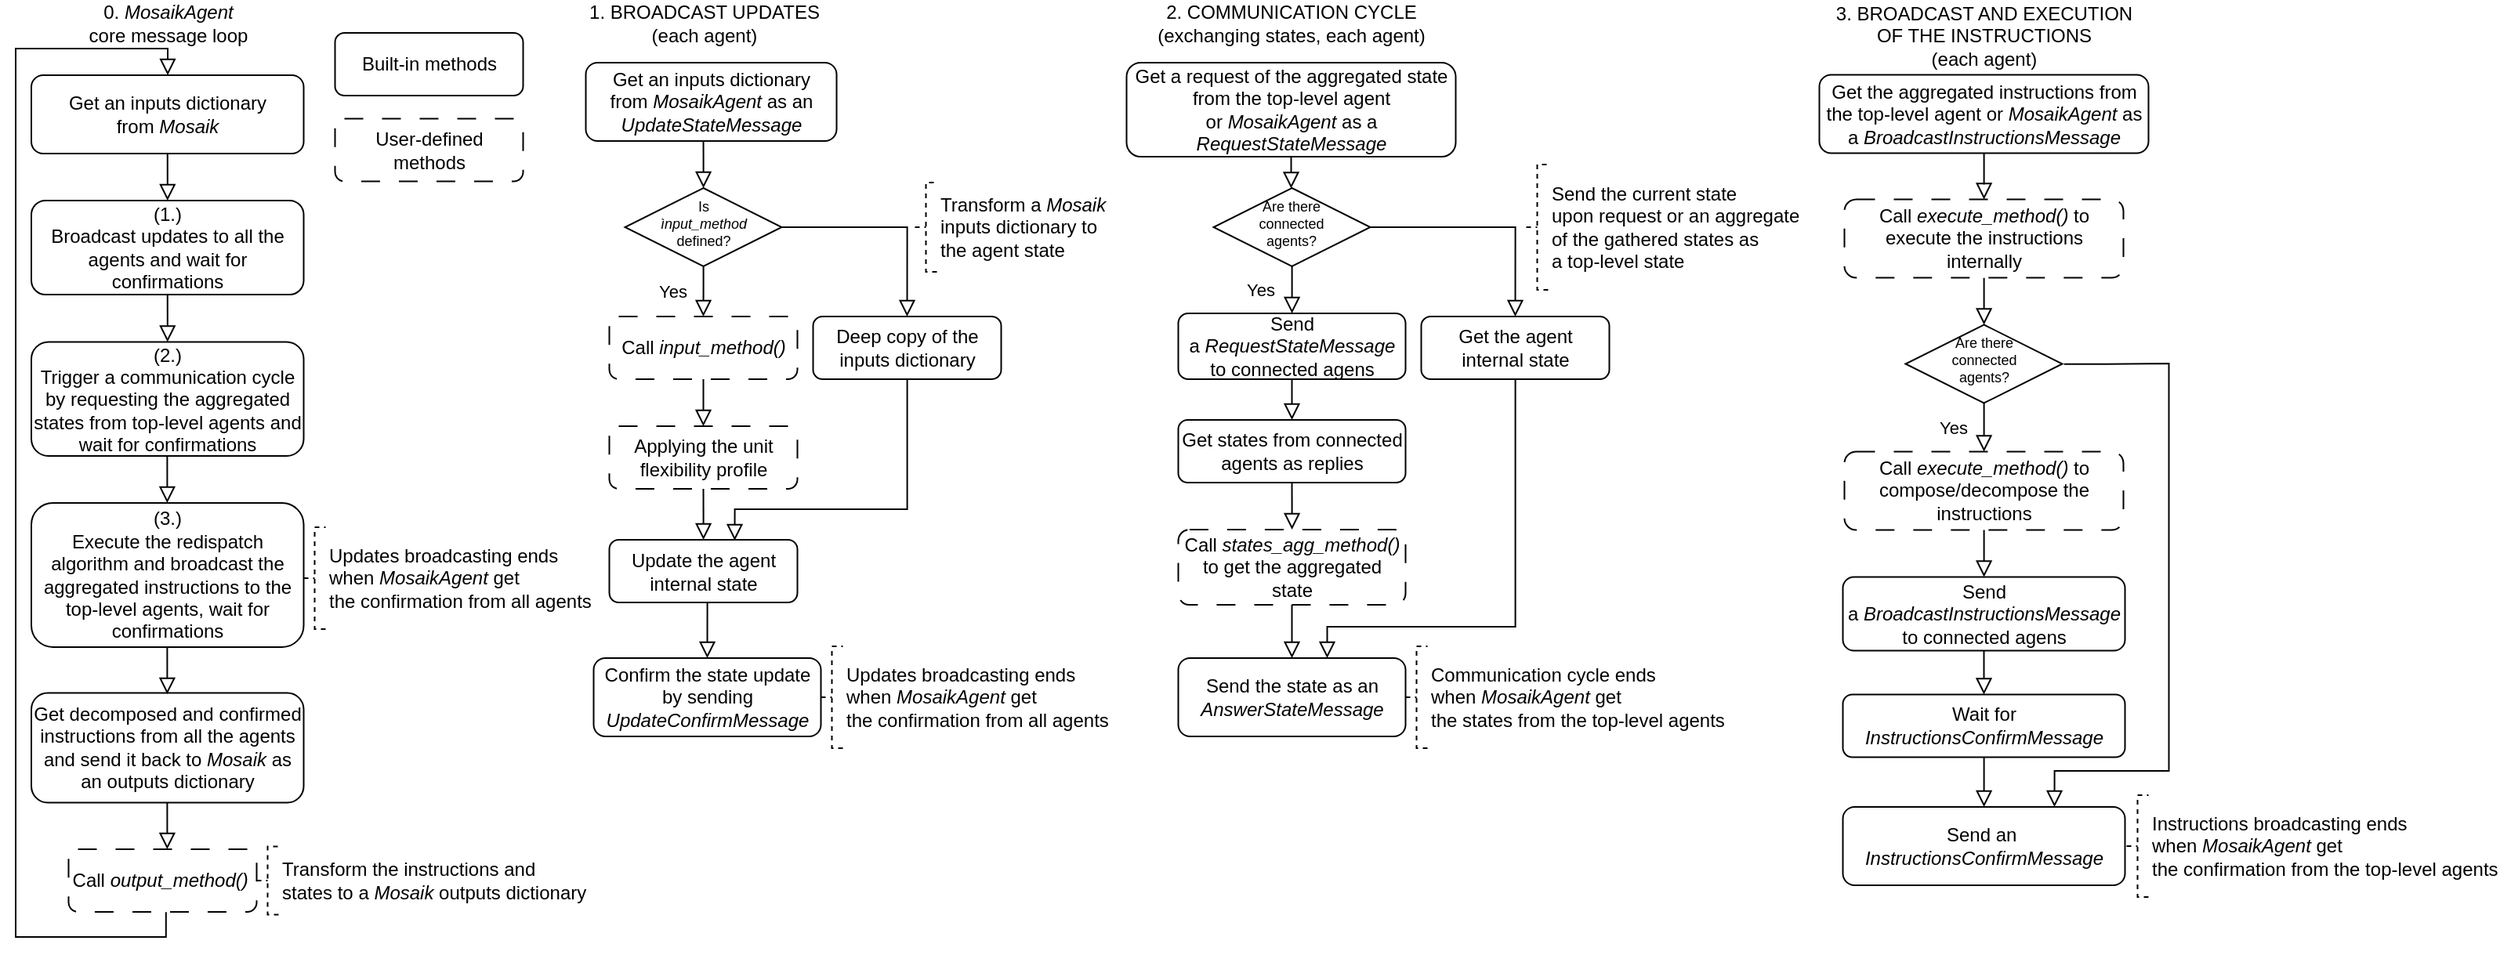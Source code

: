 <mxfile version="24.0.7" type="google">
  <diagram id="C5RBs43oDa-KdzZeNtuy" name="Page-1">
    <mxGraphModel grid="1" page="1" gridSize="10" guides="1" tooltips="1" connect="1" arrows="1" fold="1" pageScale="1" pageWidth="827" pageHeight="1169" math="0" shadow="0">
      <root>
        <mxCell id="WIyWlLk6GJQsqaUBKTNV-0" />
        <mxCell id="WIyWlLk6GJQsqaUBKTNV-1" parent="WIyWlLk6GJQsqaUBKTNV-0" />
        <mxCell id="WIyWlLk6GJQsqaUBKTNV-2" value="" style="rounded=0;html=1;jettySize=auto;orthogonalLoop=1;fontSize=11;endArrow=block;endFill=0;endSize=8;strokeWidth=1;shadow=0;labelBackgroundColor=none;edgeStyle=orthogonalEdgeStyle;" edge="1" parent="WIyWlLk6GJQsqaUBKTNV-1" target="WIyWlLk6GJQsqaUBKTNV-6">
          <mxGeometry relative="1" as="geometry">
            <mxPoint x="438.75" y="99" as="sourcePoint" />
            <Array as="points">
              <mxPoint x="438.75" y="109" />
              <mxPoint x="438.75" y="109" />
            </Array>
          </mxGeometry>
        </mxCell>
        <mxCell id="WIyWlLk6GJQsqaUBKTNV-3" value="Get an inputs dictionary from&amp;nbsp;&lt;i&gt;MosaikAgent&lt;/i&gt; as an &lt;i&gt;UpdateStateMessage&lt;/i&gt;" style="rounded=1;whiteSpace=wrap;html=1;fontSize=12;glass=0;strokeWidth=1;shadow=0;" vertex="1" parent="WIyWlLk6GJQsqaUBKTNV-1">
          <mxGeometry x="363.75" y="49" width="160" height="50" as="geometry" />
        </mxCell>
        <mxCell id="WIyWlLk6GJQsqaUBKTNV-4" value="Yes" style="rounded=0;html=1;jettySize=auto;orthogonalLoop=1;fontSize=11;endArrow=block;endFill=0;endSize=8;strokeWidth=1;shadow=0;labelBackgroundColor=none;edgeStyle=orthogonalEdgeStyle;entryX=0.5;entryY=0;entryDx=0;entryDy=0;" edge="1" parent="WIyWlLk6GJQsqaUBKTNV-1" source="WIyWlLk6GJQsqaUBKTNV-6" target="M986s-uAl8-HxZb4WaMM-0">
          <mxGeometry y="20" relative="1" as="geometry">
            <mxPoint as="offset" />
            <mxPoint x="518.75" y="259" as="targetPoint" />
            <Array as="points" />
          </mxGeometry>
        </mxCell>
        <mxCell id="WIyWlLk6GJQsqaUBKTNV-5" value="" style="edgeStyle=orthogonalEdgeStyle;rounded=0;html=1;jettySize=auto;orthogonalLoop=1;fontSize=11;endArrow=block;endFill=0;endSize=8;strokeWidth=1;shadow=0;labelBackgroundColor=none;entryX=0.5;entryY=0;entryDx=0;entryDy=0;" edge="1" parent="WIyWlLk6GJQsqaUBKTNV-1" source="WIyWlLk6GJQsqaUBKTNV-6" target="WIyWlLk6GJQsqaUBKTNV-7">
          <mxGeometry y="10" relative="1" as="geometry">
            <mxPoint as="offset" />
          </mxGeometry>
        </mxCell>
        <mxCell id="WIyWlLk6GJQsqaUBKTNV-6" value="Is&lt;br style=&quot;font-size: 9px;&quot;&gt;&lt;i style=&quot;font-size: 9px;&quot;&gt;ìnput_method&lt;/i&gt; defined?" style="rhombus;whiteSpace=wrap;html=1;shadow=0;fontFamily=Helvetica;fontSize=9;align=center;strokeWidth=1;spacing=6;spacingTop=-4;" vertex="1" parent="WIyWlLk6GJQsqaUBKTNV-1">
          <mxGeometry x="388.75" y="129" width="100" height="50" as="geometry" />
        </mxCell>
        <mxCell id="WIyWlLk6GJQsqaUBKTNV-7" value="Deep copy of the inputs dictionary" style="rounded=1;whiteSpace=wrap;html=1;fontSize=12;glass=0;strokeWidth=1;shadow=0;" vertex="1" parent="WIyWlLk6GJQsqaUBKTNV-1">
          <mxGeometry x="508.75" y="211" width="120" height="40" as="geometry" />
        </mxCell>
        <mxCell id="M986s-uAl8-HxZb4WaMM-0" value="Call &lt;i&gt;input_method()&lt;/i&gt;" style="rounded=1;whiteSpace=wrap;html=1;fontSize=12;glass=0;strokeWidth=1;shadow=0;dashed=1;dashPattern=12 12;" vertex="1" parent="WIyWlLk6GJQsqaUBKTNV-1">
          <mxGeometry x="378.75" y="211" width="120" height="40" as="geometry" />
        </mxCell>
        <mxCell id="M986s-uAl8-HxZb4WaMM-1" value="Confirm the state update by sending &lt;i&gt;UpdateConfirmMessage&lt;/i&gt;" style="rounded=1;whiteSpace=wrap;html=1;fontSize=12;glass=0;strokeWidth=1;shadow=0;" vertex="1" parent="WIyWlLk6GJQsqaUBKTNV-1">
          <mxGeometry x="368.75" y="429" width="145" height="50" as="geometry" />
        </mxCell>
        <mxCell id="M986s-uAl8-HxZb4WaMM-2" value="Transform a &lt;i&gt;Mosaik &lt;/i&gt;&lt;br&gt;inputs dictionary to&lt;br&gt;the agent state" style="strokeWidth=1;html=1;shape=mxgraph.flowchart.annotation_2;align=left;labelPosition=right;pointerEvents=1;dashed=1;rotation=0;flipV=0;flipH=1;direction=west;" vertex="1" parent="WIyWlLk6GJQsqaUBKTNV-1">
          <mxGeometry x="573.75" y="125.5" width="14" height="57" as="geometry" />
        </mxCell>
        <mxCell id="M986s-uAl8-HxZb4WaMM-3" value="Applying the unit flexibility profile" style="rounded=1;whiteSpace=wrap;html=1;fontSize=12;glass=0;strokeWidth=1;shadow=0;dashed=1;dashPattern=12 12;" vertex="1" parent="WIyWlLk6GJQsqaUBKTNV-1">
          <mxGeometry x="378.75" y="281" width="120" height="40" as="geometry" />
        </mxCell>
        <mxCell id="M986s-uAl8-HxZb4WaMM-4" value="" style="rounded=0;html=1;jettySize=auto;orthogonalLoop=1;fontSize=11;endArrow=block;endFill=0;endSize=8;strokeWidth=1;shadow=0;labelBackgroundColor=none;edgeStyle=orthogonalEdgeStyle;exitX=0.5;exitY=1;exitDx=0;exitDy=0;entryX=0.5;entryY=0;entryDx=0;entryDy=0;" edge="1" parent="WIyWlLk6GJQsqaUBKTNV-1" source="M986s-uAl8-HxZb4WaMM-0" target="M986s-uAl8-HxZb4WaMM-3">
          <mxGeometry relative="1" as="geometry">
            <mxPoint x="448.75" y="109" as="sourcePoint" />
            <mxPoint x="448.75" y="141" as="targetPoint" />
          </mxGeometry>
        </mxCell>
        <mxCell id="M986s-uAl8-HxZb4WaMM-5" value="Update the agent internal state" style="rounded=1;whiteSpace=wrap;html=1;fontSize=12;glass=0;strokeWidth=1;shadow=0;" vertex="1" parent="WIyWlLk6GJQsqaUBKTNV-1">
          <mxGeometry x="378.75" y="353.5" width="120" height="40" as="geometry" />
        </mxCell>
        <mxCell id="M986s-uAl8-HxZb4WaMM-6" value="" style="rounded=0;html=1;jettySize=auto;orthogonalLoop=1;fontSize=11;endArrow=block;endFill=0;endSize=8;strokeWidth=1;shadow=0;labelBackgroundColor=none;edgeStyle=orthogonalEdgeStyle;exitX=0.5;exitY=1;exitDx=0;exitDy=0;" edge="1" parent="WIyWlLk6GJQsqaUBKTNV-1" source="M986s-uAl8-HxZb4WaMM-3" target="M986s-uAl8-HxZb4WaMM-5">
          <mxGeometry relative="1" as="geometry">
            <mxPoint x="448.75" y="261" as="sourcePoint" />
            <mxPoint x="448.75" y="291" as="targetPoint" />
          </mxGeometry>
        </mxCell>
        <mxCell id="M986s-uAl8-HxZb4WaMM-8" value="" style="rounded=0;html=1;jettySize=auto;orthogonalLoop=1;fontSize=11;endArrow=block;endFill=0;endSize=8;strokeWidth=1;shadow=0;labelBackgroundColor=none;edgeStyle=orthogonalEdgeStyle;exitX=0.5;exitY=1;exitDx=0;exitDy=0;entryX=0.5;entryY=0;entryDx=0;entryDy=0;" edge="1" parent="WIyWlLk6GJQsqaUBKTNV-1" source="M986s-uAl8-HxZb4WaMM-5" target="M986s-uAl8-HxZb4WaMM-1">
          <mxGeometry relative="1" as="geometry">
            <mxPoint x="438.75" y="333.5" as="sourcePoint" />
            <mxPoint x="438.75" y="363.5" as="targetPoint" />
          </mxGeometry>
        </mxCell>
        <mxCell id="M986s-uAl8-HxZb4WaMM-10" value="" style="edgeStyle=orthogonalEdgeStyle;rounded=0;html=1;jettySize=auto;orthogonalLoop=1;fontSize=11;endArrow=block;endFill=0;endSize=8;strokeWidth=1;shadow=0;labelBackgroundColor=none;" edge="1" parent="WIyWlLk6GJQsqaUBKTNV-1" source="WIyWlLk6GJQsqaUBKTNV-7">
          <mxGeometry y="10" relative="1" as="geometry">
            <mxPoint as="offset" />
            <mxPoint x="568.798" y="254" as="sourcePoint" />
            <mxPoint x="458.75" y="354" as="targetPoint" />
            <Array as="points">
              <mxPoint x="568.75" y="334" />
              <mxPoint x="458.75" y="334" />
            </Array>
          </mxGeometry>
        </mxCell>
        <mxCell id="M986s-uAl8-HxZb4WaMM-11" value="1. BROADCAST UPDATES&lt;br&gt;(each agent)" style="text;html=1;strokeColor=none;fillColor=none;align=center;verticalAlign=middle;whiteSpace=wrap;rounded=0;" vertex="1" parent="WIyWlLk6GJQsqaUBKTNV-1">
          <mxGeometry x="357.5" y="9" width="162.5" height="30" as="geometry" />
        </mxCell>
        <mxCell id="M986s-uAl8-HxZb4WaMM-15" value="" style="rounded=0;html=1;jettySize=auto;orthogonalLoop=1;fontSize=11;endArrow=block;endFill=0;endSize=8;strokeWidth=1;shadow=0;labelBackgroundColor=none;edgeStyle=orthogonalEdgeStyle;" edge="1" parent="WIyWlLk6GJQsqaUBKTNV-1" source="M986s-uAl8-HxZb4WaMM-16" target="M986s-uAl8-HxZb4WaMM-19">
          <mxGeometry relative="1" as="geometry">
            <Array as="points">
              <mxPoint x="785.75" y="109" />
              <mxPoint x="785.75" y="109" />
            </Array>
          </mxGeometry>
        </mxCell>
        <mxCell id="M986s-uAl8-HxZb4WaMM-16" value="Get a request of the aggregated state from the top-level agent or&amp;nbsp;&lt;i&gt;MosaikAgent&lt;/i&gt; as a &lt;i&gt;RequestStateMessage&lt;/i&gt;" style="rounded=1;whiteSpace=wrap;html=1;fontSize=12;glass=0;strokeWidth=1;shadow=0;" vertex="1" parent="WIyWlLk6GJQsqaUBKTNV-1">
          <mxGeometry x="708.75" y="49" width="210" height="60" as="geometry" />
        </mxCell>
        <mxCell id="M986s-uAl8-HxZb4WaMM-17" value="Yes" style="rounded=0;html=1;jettySize=auto;orthogonalLoop=1;fontSize=11;endArrow=block;endFill=0;endSize=8;strokeWidth=1;shadow=0;labelBackgroundColor=none;edgeStyle=orthogonalEdgeStyle;" edge="1" parent="WIyWlLk6GJQsqaUBKTNV-1" source="M986s-uAl8-HxZb4WaMM-19" target="M986s-uAl8-HxZb4WaMM-21">
          <mxGeometry y="20" relative="1" as="geometry">
            <mxPoint as="offset" />
            <mxPoint x="881.75" y="259" as="targetPoint" />
            <Array as="points" />
          </mxGeometry>
        </mxCell>
        <mxCell id="M986s-uAl8-HxZb4WaMM-18" value="" style="edgeStyle=orthogonalEdgeStyle;rounded=0;html=1;jettySize=auto;orthogonalLoop=1;fontSize=11;endArrow=block;endFill=0;endSize=8;strokeWidth=1;shadow=0;labelBackgroundColor=none;entryX=0.5;entryY=0;entryDx=0;entryDy=0;" edge="1" parent="WIyWlLk6GJQsqaUBKTNV-1" source="M986s-uAl8-HxZb4WaMM-19" target="M986s-uAl8-HxZb4WaMM-20">
          <mxGeometry y="10" relative="1" as="geometry">
            <mxPoint as="offset" />
          </mxGeometry>
        </mxCell>
        <mxCell id="M986s-uAl8-HxZb4WaMM-19" value="Are there&lt;br&gt;connected &lt;br style=&quot;font-size: 9px;&quot;&gt;agents?" style="rhombus;whiteSpace=wrap;html=1;shadow=0;fontFamily=Helvetica;fontSize=9;align=center;strokeWidth=1;spacing=6;spacingTop=-4;" vertex="1" parent="WIyWlLk6GJQsqaUBKTNV-1">
          <mxGeometry x="764.25" y="129" width="100" height="50" as="geometry" />
        </mxCell>
        <mxCell id="M986s-uAl8-HxZb4WaMM-20" value="Get the agent&lt;br&gt;internal state" style="rounded=1;whiteSpace=wrap;html=1;fontSize=12;glass=0;strokeWidth=1;shadow=0;" vertex="1" parent="WIyWlLk6GJQsqaUBKTNV-1">
          <mxGeometry x="896.75" y="211" width="120" height="40" as="geometry" />
        </mxCell>
        <mxCell id="M986s-uAl8-HxZb4WaMM-21" value="&lt;span style=&quot;border-color: var(--border-color); font-size: 12px;&quot;&gt;Send a&amp;nbsp;&lt;/span&gt;&lt;i style=&quot;border-color: var(--border-color); font-size: 12px;&quot;&gt;RequestStateMessage &lt;/i&gt;&lt;span style=&quot;border-color: var(--border-color); font-size: 12px;&quot;&gt;to connected agens&lt;/span&gt;" style="rounded=1;whiteSpace=wrap;html=1;fontSize=12;glass=0;strokeWidth=1;shadow=0;" vertex="1" parent="WIyWlLk6GJQsqaUBKTNV-1">
          <mxGeometry x="741.75" y="209" width="145" height="42" as="geometry" />
        </mxCell>
        <mxCell id="M986s-uAl8-HxZb4WaMM-22" value="Send the state as an &lt;i&gt;AnswerStateMessage&lt;/i&gt;" style="rounded=1;whiteSpace=wrap;html=1;fontSize=12;glass=0;strokeWidth=1;shadow=0;" vertex="1" parent="WIyWlLk6GJQsqaUBKTNV-1">
          <mxGeometry x="741.75" y="429" width="145" height="50" as="geometry" />
        </mxCell>
        <mxCell id="M986s-uAl8-HxZb4WaMM-23" value="Send the current state&lt;br&gt;upon request or an aggregate&lt;br&gt;of&amp;nbsp;the gathered states as &lt;br&gt;a top-level state" style="strokeWidth=1;html=1;shape=mxgraph.flowchart.annotation_2;align=left;labelPosition=right;pointerEvents=1;dashed=1;rotation=0;flipV=0;flipH=1;direction=west;" vertex="1" parent="WIyWlLk6GJQsqaUBKTNV-1">
          <mxGeometry x="963.75" y="114" width="14" height="80" as="geometry" />
        </mxCell>
        <mxCell id="M986s-uAl8-HxZb4WaMM-24" value="Get states from connected agents as replies" style="rounded=1;whiteSpace=wrap;html=1;fontSize=12;glass=0;strokeWidth=1;shadow=0;" vertex="1" parent="WIyWlLk6GJQsqaUBKTNV-1">
          <mxGeometry x="741.75" y="277" width="145" height="40" as="geometry" />
        </mxCell>
        <mxCell id="M986s-uAl8-HxZb4WaMM-25" value="" style="rounded=0;html=1;jettySize=auto;orthogonalLoop=1;fontSize=11;endArrow=block;endFill=0;endSize=8;strokeWidth=1;shadow=0;labelBackgroundColor=none;edgeStyle=orthogonalEdgeStyle;exitX=0.5;exitY=1;exitDx=0;exitDy=0;entryX=0.5;entryY=0;entryDx=0;entryDy=0;" edge="1" parent="WIyWlLk6GJQsqaUBKTNV-1" source="M986s-uAl8-HxZb4WaMM-21" target="M986s-uAl8-HxZb4WaMM-24">
          <mxGeometry relative="1" as="geometry">
            <mxPoint x="811.75" y="109" as="sourcePoint" />
            <mxPoint x="811.75" y="141" as="targetPoint" />
          </mxGeometry>
        </mxCell>
        <mxCell id="M986s-uAl8-HxZb4WaMM-26" value="Call &lt;i&gt;states_agg_method()&lt;/i&gt; to get the aggregated state" style="rounded=1;whiteSpace=wrap;html=1;fontSize=12;glass=0;strokeWidth=1;shadow=0;dashed=1;dashPattern=12 12;" vertex="1" parent="WIyWlLk6GJQsqaUBKTNV-1">
          <mxGeometry x="741.75" y="347" width="145" height="48" as="geometry" />
        </mxCell>
        <mxCell id="M986s-uAl8-HxZb4WaMM-27" value="" style="rounded=0;html=1;jettySize=auto;orthogonalLoop=1;fontSize=11;endArrow=block;endFill=0;endSize=8;strokeWidth=1;shadow=0;labelBackgroundColor=none;edgeStyle=orthogonalEdgeStyle;exitX=0.5;exitY=1;exitDx=0;exitDy=0;" edge="1" parent="WIyWlLk6GJQsqaUBKTNV-1" source="M986s-uAl8-HxZb4WaMM-24" target="M986s-uAl8-HxZb4WaMM-26">
          <mxGeometry relative="1" as="geometry">
            <mxPoint x="811.75" y="261" as="sourcePoint" />
            <mxPoint x="811.75" y="291" as="targetPoint" />
          </mxGeometry>
        </mxCell>
        <mxCell id="M986s-uAl8-HxZb4WaMM-28" value="" style="rounded=0;html=1;jettySize=auto;orthogonalLoop=1;fontSize=11;endArrow=block;endFill=0;endSize=8;strokeWidth=1;shadow=0;labelBackgroundColor=none;edgeStyle=orthogonalEdgeStyle;exitX=0.5;exitY=1;exitDx=0;exitDy=0;entryX=0.5;entryY=0;entryDx=0;entryDy=0;" edge="1" parent="WIyWlLk6GJQsqaUBKTNV-1" source="M986s-uAl8-HxZb4WaMM-26" target="M986s-uAl8-HxZb4WaMM-22">
          <mxGeometry relative="1" as="geometry">
            <mxPoint x="811.75" y="331" as="sourcePoint" />
            <mxPoint x="811.75" y="361" as="targetPoint" />
          </mxGeometry>
        </mxCell>
        <mxCell id="M986s-uAl8-HxZb4WaMM-29" value="" style="edgeStyle=orthogonalEdgeStyle;rounded=0;html=1;jettySize=auto;orthogonalLoop=1;fontSize=11;endArrow=block;endFill=0;endSize=8;strokeWidth=1;shadow=0;labelBackgroundColor=none;" edge="1" parent="WIyWlLk6GJQsqaUBKTNV-1" source="M986s-uAl8-HxZb4WaMM-20" target="M986s-uAl8-HxZb4WaMM-22">
          <mxGeometry y="10" relative="1" as="geometry">
            <mxPoint as="offset" />
            <mxPoint x="931.75" y="253" as="sourcePoint" />
            <mxPoint x="821.75" y="351" as="targetPoint" />
            <Array as="points">
              <mxPoint x="956.75" y="409" />
              <mxPoint x="836.75" y="409" />
            </Array>
          </mxGeometry>
        </mxCell>
        <mxCell id="M986s-uAl8-HxZb4WaMM-30" value="2. COMMUNICATION CYCLE&lt;br&gt;(exchanging states, each agent)" style="text;html=1;strokeColor=none;fillColor=none;align=center;verticalAlign=middle;whiteSpace=wrap;rounded=0;" vertex="1" parent="WIyWlLk6GJQsqaUBKTNV-1">
          <mxGeometry x="720" y="9" width="187.5" height="30" as="geometry" />
        </mxCell>
        <mxCell id="M986s-uAl8-HxZb4WaMM-31" value="User-defined methods" style="rounded=1;whiteSpace=wrap;html=1;fontSize=12;glass=0;strokeWidth=1;shadow=0;dashed=1;dashPattern=12 12;" vertex="1" parent="WIyWlLk6GJQsqaUBKTNV-1">
          <mxGeometry x="203.75" y="84.75" width="120" height="40" as="geometry" />
        </mxCell>
        <mxCell id="M986s-uAl8-HxZb4WaMM-32" value="Built-in methods" style="rounded=1;whiteSpace=wrap;html=1;fontSize=12;glass=0;strokeWidth=1;shadow=0;" vertex="1" parent="WIyWlLk6GJQsqaUBKTNV-1">
          <mxGeometry x="203.75" y="30" width="120" height="40" as="geometry" />
        </mxCell>
        <mxCell id="M986s-uAl8-HxZb4WaMM-33" value="Communication cycle ends&lt;br&gt;when &lt;i&gt;MosaikAgent&lt;/i&gt; get &lt;br&gt;the states from the top-level agents" style="strokeWidth=1;html=1;shape=mxgraph.flowchart.annotation_2;align=left;labelPosition=right;pointerEvents=1;dashed=1;rotation=0;flipV=0;flipH=1;direction=west;" vertex="1" parent="WIyWlLk6GJQsqaUBKTNV-1">
          <mxGeometry x="886.75" y="421.5" width="14" height="65" as="geometry" />
        </mxCell>
        <mxCell id="M986s-uAl8-HxZb4WaMM-34" value="Updates broadcasting ends&lt;br&gt;when &lt;i&gt;MosaikAgent&lt;/i&gt; get &lt;br&gt;the confirmation from all agents" style="strokeWidth=1;html=1;shape=mxgraph.flowchart.annotation_2;align=left;labelPosition=right;pointerEvents=1;dashed=1;rotation=0;flipV=0;flipH=1;direction=west;" vertex="1" parent="WIyWlLk6GJQsqaUBKTNV-1">
          <mxGeometry x="513.75" y="421.5" width="14" height="65" as="geometry" />
        </mxCell>
        <mxCell id="M986s-uAl8-HxZb4WaMM-36" value="Get the aggregated instructions from the top-level agent or &lt;i&gt;MosaikAgent&lt;/i&gt; as a&amp;nbsp;&lt;i&gt;BroadcastInstructionsMessage&lt;/i&gt;" style="rounded=1;whiteSpace=wrap;html=1;fontSize=12;glass=0;strokeWidth=1;shadow=0;" vertex="1" parent="WIyWlLk6GJQsqaUBKTNV-1">
          <mxGeometry x="1150.75" y="56.75" width="210" height="50" as="geometry" />
        </mxCell>
        <mxCell id="M986s-uAl8-HxZb4WaMM-37" value="Yes" style="rounded=0;html=1;jettySize=auto;orthogonalLoop=1;fontSize=11;endArrow=block;endFill=0;endSize=8;strokeWidth=1;shadow=0;labelBackgroundColor=none;edgeStyle=orthogonalEdgeStyle;" edge="1" parent="WIyWlLk6GJQsqaUBKTNV-1" source="M986s-uAl8-HxZb4WaMM-39" target="M986s-uAl8-HxZb4WaMM-52">
          <mxGeometry y="20" relative="1" as="geometry">
            <mxPoint as="offset" />
            <mxPoint x="1239.75" y="298.25" as="targetPoint" />
            <Array as="points" />
          </mxGeometry>
        </mxCell>
        <mxCell id="M986s-uAl8-HxZb4WaMM-38" value="" style="edgeStyle=orthogonalEdgeStyle;rounded=0;html=1;jettySize=auto;orthogonalLoop=1;fontSize=11;endArrow=block;endFill=0;endSize=8;strokeWidth=1;shadow=0;labelBackgroundColor=none;entryX=0.75;entryY=0;entryDx=0;entryDy=0;exitX=1.011;exitY=0.502;exitDx=0;exitDy=0;exitPerimeter=0;" edge="1" parent="WIyWlLk6GJQsqaUBKTNV-1" source="M986s-uAl8-HxZb4WaMM-39" target="M986s-uAl8-HxZb4WaMM-42">
          <mxGeometry y="10" relative="1" as="geometry">
            <mxPoint as="offset" />
            <mxPoint x="1323.75" y="241" as="sourcePoint" />
            <mxPoint x="1273.75" y="511" as="targetPoint" />
            <Array as="points">
              <mxPoint x="1333.75" y="241" />
              <mxPoint x="1373.75" y="241" />
              <mxPoint x="1373.75" y="501" />
              <mxPoint x="1300.75" y="501" />
            </Array>
          </mxGeometry>
        </mxCell>
        <mxCell id="M986s-uAl8-HxZb4WaMM-39" value="Are there&lt;br&gt;connected &lt;br style=&quot;font-size: 9px;&quot;&gt;agents?" style="rhombus;whiteSpace=wrap;html=1;shadow=0;fontFamily=Helvetica;fontSize=9;align=center;strokeWidth=1;spacing=6;spacingTop=-4;" vertex="1" parent="WIyWlLk6GJQsqaUBKTNV-1">
          <mxGeometry x="1205.75" y="216.25" width="100" height="50" as="geometry" />
        </mxCell>
        <mxCell id="M986s-uAl8-HxZb4WaMM-41" value="&lt;span style=&quot;border-color: var(--border-color); font-size: 12px;&quot;&gt;Send a&amp;nbsp;&lt;/span&gt;&lt;i style=&quot;border-color: var(--border-color); font-size: 12px;&quot;&gt;&lt;i style=&quot;border-color: var(--border-color);&quot;&gt;BroadcastInstructionsMessage&lt;br&gt;&lt;/i&gt;&lt;/i&gt;&lt;span style=&quot;border-color: var(--border-color); font-size: 12px;&quot;&gt;to connected agens&lt;/span&gt;" style="rounded=1;whiteSpace=wrap;html=1;fontSize=12;glass=0;strokeWidth=1;shadow=0;" vertex="1" parent="WIyWlLk6GJQsqaUBKTNV-1">
          <mxGeometry x="1165.75" y="377.25" width="180" height="47" as="geometry" />
        </mxCell>
        <mxCell id="M986s-uAl8-HxZb4WaMM-42" value="Send an&amp;nbsp;&lt;br&gt;&lt;i style=&quot;border-color: var(--border-color);&quot;&gt;InstructionsConfirmMessage&lt;/i&gt;" style="rounded=1;whiteSpace=wrap;html=1;fontSize=12;glass=0;strokeWidth=1;shadow=0;" vertex="1" parent="WIyWlLk6GJQsqaUBKTNV-1">
          <mxGeometry x="1165.75" y="524" width="180" height="50" as="geometry" />
        </mxCell>
        <mxCell id="M986s-uAl8-HxZb4WaMM-44" value="Wait for &lt;i&gt;InstructionsConfirmMessage&lt;/i&gt;" style="rounded=1;whiteSpace=wrap;html=1;fontSize=12;glass=0;strokeWidth=1;shadow=0;" vertex="1" parent="WIyWlLk6GJQsqaUBKTNV-1">
          <mxGeometry x="1165.75" y="452.25" width="180" height="40" as="geometry" />
        </mxCell>
        <mxCell id="M986s-uAl8-HxZb4WaMM-45" value="" style="rounded=0;html=1;jettySize=auto;orthogonalLoop=1;fontSize=11;endArrow=block;endFill=0;endSize=8;strokeWidth=1;shadow=0;labelBackgroundColor=none;edgeStyle=orthogonalEdgeStyle;exitX=0.5;exitY=1;exitDx=0;exitDy=0;entryX=0.5;entryY=0;entryDx=0;entryDy=0;" edge="1" parent="WIyWlLk6GJQsqaUBKTNV-1" source="M986s-uAl8-HxZb4WaMM-41" target="M986s-uAl8-HxZb4WaMM-44">
          <mxGeometry relative="1" as="geometry">
            <mxPoint x="1236.75" y="272.25" as="sourcePoint" />
            <mxPoint x="1236.75" y="304.25" as="targetPoint" />
          </mxGeometry>
        </mxCell>
        <mxCell id="M986s-uAl8-HxZb4WaMM-50" value="3. BROADCAST AND EXECUTION OF THE INSTRUCTIONS&lt;br&gt;(each agent)" style="text;html=1;strokeColor=none;fillColor=none;align=center;verticalAlign=middle;whiteSpace=wrap;rounded=0;" vertex="1" parent="WIyWlLk6GJQsqaUBKTNV-1">
          <mxGeometry x="1158" y="16.75" width="195.5" height="30" as="geometry" />
        </mxCell>
        <mxCell id="M986s-uAl8-HxZb4WaMM-51" value="Instructions broadcasting ends&lt;br&gt;when &lt;i&gt;MosaikAgent&lt;/i&gt; get &lt;br&gt;the confirmation from the top-level agents" style="strokeWidth=1;html=1;shape=mxgraph.flowchart.annotation_2;align=left;labelPosition=right;pointerEvents=1;dashed=1;rotation=0;flipV=0;flipH=1;direction=west;" vertex="1" parent="WIyWlLk6GJQsqaUBKTNV-1">
          <mxGeometry x="1346.75" y="516.5" width="14" height="65" as="geometry" />
        </mxCell>
        <mxCell id="M986s-uAl8-HxZb4WaMM-52" value="Call&amp;nbsp;&lt;i&gt;execute_method&lt;/i&gt;&lt;i&gt;() &lt;/i&gt;to compose/decompose the instructions" style="rounded=1;whiteSpace=wrap;html=1;fontSize=12;glass=0;strokeWidth=1;shadow=0;dashed=1;dashPattern=12 12;" vertex="1" parent="WIyWlLk6GJQsqaUBKTNV-1">
          <mxGeometry x="1166.75" y="297.25" width="178" height="50" as="geometry" />
        </mxCell>
        <mxCell id="M986s-uAl8-HxZb4WaMM-58" value="" style="rounded=0;html=1;jettySize=auto;orthogonalLoop=1;fontSize=11;endArrow=block;endFill=0;endSize=8;strokeWidth=1;shadow=0;labelBackgroundColor=none;edgeStyle=orthogonalEdgeStyle;" edge="1" parent="WIyWlLk6GJQsqaUBKTNV-1" source="M986s-uAl8-HxZb4WaMM-61" target="M986s-uAl8-HxZb4WaMM-39">
          <mxGeometry relative="1" as="geometry">
            <mxPoint x="1255.75" y="187.75" as="sourcePoint" />
            <mxPoint x="1239.59" y="218.75" as="targetPoint" />
          </mxGeometry>
        </mxCell>
        <mxCell id="M986s-uAl8-HxZb4WaMM-59" value="" style="rounded=0;html=1;jettySize=auto;orthogonalLoop=1;fontSize=11;endArrow=block;endFill=0;endSize=8;strokeWidth=1;shadow=0;labelBackgroundColor=none;edgeStyle=orthogonalEdgeStyle;" edge="1" parent="WIyWlLk6GJQsqaUBKTNV-1" source="M986s-uAl8-HxZb4WaMM-52" target="M986s-uAl8-HxZb4WaMM-41">
          <mxGeometry relative="1" as="geometry">
            <mxPoint x="1266.75" y="424.25" as="sourcePoint" />
            <mxPoint x="1249.75" y="450.25" as="targetPoint" />
          </mxGeometry>
        </mxCell>
        <mxCell id="M986s-uAl8-HxZb4WaMM-61" value="Call&amp;nbsp;&lt;i&gt;execute_method() &lt;/i&gt;to execute the instructions internally" style="rounded=1;whiteSpace=wrap;html=1;fontSize=12;glass=0;strokeWidth=1;shadow=0;dashed=1;dashPattern=12 12;" vertex="1" parent="WIyWlLk6GJQsqaUBKTNV-1">
          <mxGeometry x="1166.75" y="136.25" width="178" height="50" as="geometry" />
        </mxCell>
        <mxCell id="M986s-uAl8-HxZb4WaMM-62" value="" style="rounded=0;html=1;jettySize=auto;orthogonalLoop=1;fontSize=11;endArrow=block;endFill=0;endSize=8;strokeWidth=1;shadow=0;labelBackgroundColor=none;edgeStyle=orthogonalEdgeStyle;" edge="1" parent="WIyWlLk6GJQsqaUBKTNV-1" source="M986s-uAl8-HxZb4WaMM-36" target="M986s-uAl8-HxZb4WaMM-61">
          <mxGeometry relative="1" as="geometry">
            <mxPoint x="1262.75" y="193.75" as="sourcePoint" />
            <mxPoint x="1262.75" y="223.75" as="targetPoint" />
          </mxGeometry>
        </mxCell>
        <mxCell id="M986s-uAl8-HxZb4WaMM-63" value="" style="rounded=0;html=1;jettySize=auto;orthogonalLoop=1;fontSize=11;endArrow=block;endFill=0;endSize=8;strokeWidth=1;shadow=0;labelBackgroundColor=none;edgeStyle=orthogonalEdgeStyle;" edge="1" parent="WIyWlLk6GJQsqaUBKTNV-1" source="M986s-uAl8-HxZb4WaMM-44" target="M986s-uAl8-HxZb4WaMM-42">
          <mxGeometry relative="1" as="geometry">
            <mxPoint x="1243.75" y="501" as="sourcePoint" />
            <mxPoint x="1264.75" y="529" as="targetPoint" />
          </mxGeometry>
        </mxCell>
        <mxCell id="M986s-uAl8-HxZb4WaMM-67" value="Get an inputs dictionary from&amp;nbsp;&lt;i&gt;Mosaik&lt;/i&gt;" style="rounded=1;whiteSpace=wrap;html=1;fontSize=12;glass=0;strokeWidth=1;shadow=0;" vertex="1" parent="WIyWlLk6GJQsqaUBKTNV-1">
          <mxGeometry x="10" y="57" width="173.75" height="50" as="geometry" />
        </mxCell>
        <mxCell id="M986s-uAl8-HxZb4WaMM-73" value="Get decomposed and confirmed instructions from all the agents and send it back to &lt;i&gt;Mosaik&lt;/i&gt; as an outputs dictionary" style="rounded=1;whiteSpace=wrap;html=1;fontSize=12;glass=0;strokeWidth=1;shadow=0;" vertex="1" parent="WIyWlLk6GJQsqaUBKTNV-1">
          <mxGeometry x="10" y="451.25" width="173.75" height="70" as="geometry" />
        </mxCell>
        <mxCell id="M986s-uAl8-HxZb4WaMM-81" value="0. &lt;i&gt;MosaikAgent&lt;br&gt;&lt;/i&gt;core message loop" style="text;html=1;strokeColor=none;fillColor=none;align=center;verticalAlign=middle;whiteSpace=wrap;rounded=0;" vertex="1" parent="WIyWlLk6GJQsqaUBKTNV-1">
          <mxGeometry x="15.63" y="9" width="162.5" height="30" as="geometry" />
        </mxCell>
        <mxCell id="M986s-uAl8-HxZb4WaMM-82" value="Updates broadcasting ends&lt;br&gt;when &lt;i&gt;MosaikAgent&lt;/i&gt; get &lt;br&gt;the confirmation from all agents" style="strokeWidth=1;html=1;shape=mxgraph.flowchart.annotation_2;align=left;labelPosition=right;pointerEvents=1;dashed=1;rotation=0;flipV=0;flipH=1;direction=west;" vertex="1" parent="WIyWlLk6GJQsqaUBKTNV-1">
          <mxGeometry x="183.75" y="345.5" width="14" height="65" as="geometry" />
        </mxCell>
        <mxCell id="M986s-uAl8-HxZb4WaMM-83" value="(1.)&lt;br&gt;Broadcast updates to all the agents and wait for confirmations" style="rounded=1;whiteSpace=wrap;html=1;fontSize=12;glass=0;strokeWidth=1;shadow=0;" vertex="1" parent="WIyWlLk6GJQsqaUBKTNV-1">
          <mxGeometry x="10" y="137" width="173.75" height="60" as="geometry" />
        </mxCell>
        <mxCell id="M986s-uAl8-HxZb4WaMM-84" value="(2.)&lt;br&gt;Trigger a communication cycle by requesting the aggregated states from top-level agents and wait for confirmations" style="rounded=1;whiteSpace=wrap;html=1;fontSize=12;glass=0;strokeWidth=1;shadow=0;" vertex="1" parent="WIyWlLk6GJQsqaUBKTNV-1">
          <mxGeometry x="10" y="227.25" width="173.75" height="72.75" as="geometry" />
        </mxCell>
        <mxCell id="M986s-uAl8-HxZb4WaMM-85" value="(3.)&lt;br&gt;Execute the redispatch algorithm and broadcast the aggregated instructions to the top-level agents, wait for confirmations" style="rounded=1;whiteSpace=wrap;html=1;fontSize=12;glass=0;strokeWidth=1;shadow=0;" vertex="1" parent="WIyWlLk6GJQsqaUBKTNV-1">
          <mxGeometry x="10" y="330" width="173.75" height="92" as="geometry" />
        </mxCell>
        <mxCell id="M986s-uAl8-HxZb4WaMM-86" value="Call &lt;i&gt;output_method()&amp;nbsp;&lt;/i&gt;" style="rounded=1;whiteSpace=wrap;html=1;fontSize=12;glass=0;strokeWidth=1;shadow=0;dashed=1;dashPattern=12 12;" vertex="1" parent="WIyWlLk6GJQsqaUBKTNV-1">
          <mxGeometry x="33.75" y="551" width="120" height="40" as="geometry" />
        </mxCell>
        <mxCell id="M986s-uAl8-HxZb4WaMM-87" value="Transform the instructions and &lt;br&gt;states to a &lt;i&gt;Mosaik&lt;/i&gt; outputs dictionary" style="strokeWidth=1;html=1;shape=mxgraph.flowchart.annotation_2;align=left;labelPosition=right;pointerEvents=1;dashed=1;rotation=0;flipV=0;flipH=1;direction=west;" vertex="1" parent="WIyWlLk6GJQsqaUBKTNV-1">
          <mxGeometry x="153.75" y="549.25" width="14" height="43.5" as="geometry" />
        </mxCell>
        <mxCell id="WE1qwxTbHYiWH7xzJijM-0" value="" style="rounded=0;html=1;jettySize=auto;orthogonalLoop=1;fontSize=11;endArrow=block;endFill=0;endSize=8;strokeWidth=1;shadow=0;labelBackgroundColor=none;edgeStyle=orthogonalEdgeStyle;exitX=0.5;exitY=1;exitDx=0;exitDy=0;entryX=0.5;entryY=0;entryDx=0;entryDy=0;" edge="1" parent="WIyWlLk6GJQsqaUBKTNV-1" source="M986s-uAl8-HxZb4WaMM-67" target="M986s-uAl8-HxZb4WaMM-83">
          <mxGeometry relative="1" as="geometry">
            <mxPoint x="448.75" y="117" as="sourcePoint" />
            <Array as="points">
              <mxPoint x="96.75" y="127" />
              <mxPoint x="96.75" y="127" />
            </Array>
            <mxPoint x="448.75" y="147" as="targetPoint" />
          </mxGeometry>
        </mxCell>
        <mxCell id="WE1qwxTbHYiWH7xzJijM-1" value="" style="rounded=0;html=1;jettySize=auto;orthogonalLoop=1;fontSize=11;endArrow=block;endFill=0;endSize=8;strokeWidth=1;shadow=0;labelBackgroundColor=none;edgeStyle=orthogonalEdgeStyle;exitX=0.5;exitY=1;exitDx=0;exitDy=0;entryX=0.5;entryY=0;entryDx=0;entryDy=0;" edge="1" parent="WIyWlLk6GJQsqaUBKTNV-1" source="M986s-uAl8-HxZb4WaMM-83" target="M986s-uAl8-HxZb4WaMM-84">
          <mxGeometry relative="1" as="geometry">
            <mxPoint x="106.75" y="117" as="sourcePoint" />
            <Array as="points">
              <mxPoint x="96.75" y="217" />
              <mxPoint x="96.75" y="217" />
            </Array>
            <mxPoint x="106.75" y="147" as="targetPoint" />
          </mxGeometry>
        </mxCell>
        <mxCell id="WE1qwxTbHYiWH7xzJijM-4" value="" style="rounded=0;html=1;jettySize=auto;orthogonalLoop=1;fontSize=11;endArrow=block;endFill=0;endSize=8;strokeWidth=1;shadow=0;labelBackgroundColor=none;edgeStyle=orthogonalEdgeStyle;exitX=0.5;exitY=1;exitDx=0;exitDy=0;entryX=0.5;entryY=0;entryDx=0;entryDy=0;" edge="1" parent="WIyWlLk6GJQsqaUBKTNV-1">
          <mxGeometry relative="1" as="geometry">
            <mxPoint x="96.69" y="300" as="sourcePoint" />
            <Array as="points">
              <mxPoint x="96.69" y="320" />
              <mxPoint x="96.69" y="320" />
            </Array>
            <mxPoint x="96.69" y="330" as="targetPoint" />
          </mxGeometry>
        </mxCell>
        <mxCell id="WE1qwxTbHYiWH7xzJijM-5" value="" style="rounded=0;html=1;jettySize=auto;orthogonalLoop=1;fontSize=11;endArrow=block;endFill=0;endSize=8;strokeWidth=1;shadow=0;labelBackgroundColor=none;edgeStyle=orthogonalEdgeStyle;exitX=0.5;exitY=1;exitDx=0;exitDy=0;entryX=0.5;entryY=0;entryDx=0;entryDy=0;" edge="1" parent="WIyWlLk6GJQsqaUBKTNV-1">
          <mxGeometry relative="1" as="geometry">
            <mxPoint x="96.69" y="422" as="sourcePoint" />
            <Array as="points">
              <mxPoint x="96.69" y="442" />
              <mxPoint x="96.69" y="442" />
            </Array>
            <mxPoint x="96.69" y="452" as="targetPoint" />
          </mxGeometry>
        </mxCell>
        <mxCell id="WE1qwxTbHYiWH7xzJijM-6" value="" style="rounded=0;html=1;jettySize=auto;orthogonalLoop=1;fontSize=11;endArrow=block;endFill=0;endSize=8;strokeWidth=1;shadow=0;labelBackgroundColor=none;edgeStyle=orthogonalEdgeStyle;exitX=0.5;exitY=1;exitDx=0;exitDy=0;entryX=0.5;entryY=0;entryDx=0;entryDy=0;" edge="1" parent="WIyWlLk6GJQsqaUBKTNV-1">
          <mxGeometry relative="1" as="geometry">
            <mxPoint x="96.69" y="521" as="sourcePoint" />
            <Array as="points">
              <mxPoint x="96.69" y="541" />
              <mxPoint x="96.69" y="541" />
            </Array>
            <mxPoint x="96.69" y="551" as="targetPoint" />
          </mxGeometry>
        </mxCell>
        <mxCell id="KVG3LjrN_xqjUzMhgs_g-0" value="" style="rounded=0;html=1;jettySize=auto;orthogonalLoop=1;fontSize=11;endArrow=block;endFill=0;endSize=8;strokeWidth=1;shadow=0;labelBackgroundColor=none;edgeStyle=orthogonalEdgeStyle;exitX=0.518;exitY=1.003;exitDx=0;exitDy=0;exitPerimeter=0;" edge="1" parent="WIyWlLk6GJQsqaUBKTNV-1" source="M986s-uAl8-HxZb4WaMM-86" target="M986s-uAl8-HxZb4WaMM-67">
          <mxGeometry relative="1" as="geometry">
            <mxPoint x="100" y="600" as="sourcePoint" />
            <Array as="points">
              <mxPoint x="96" y="607" />
              <mxPoint y="607" />
              <mxPoint y="40" />
              <mxPoint x="97" y="40" />
            </Array>
            <mxPoint x="97" y="60" as="targetPoint" />
          </mxGeometry>
        </mxCell>
      </root>
    </mxGraphModel>
  </diagram>
</mxfile>
